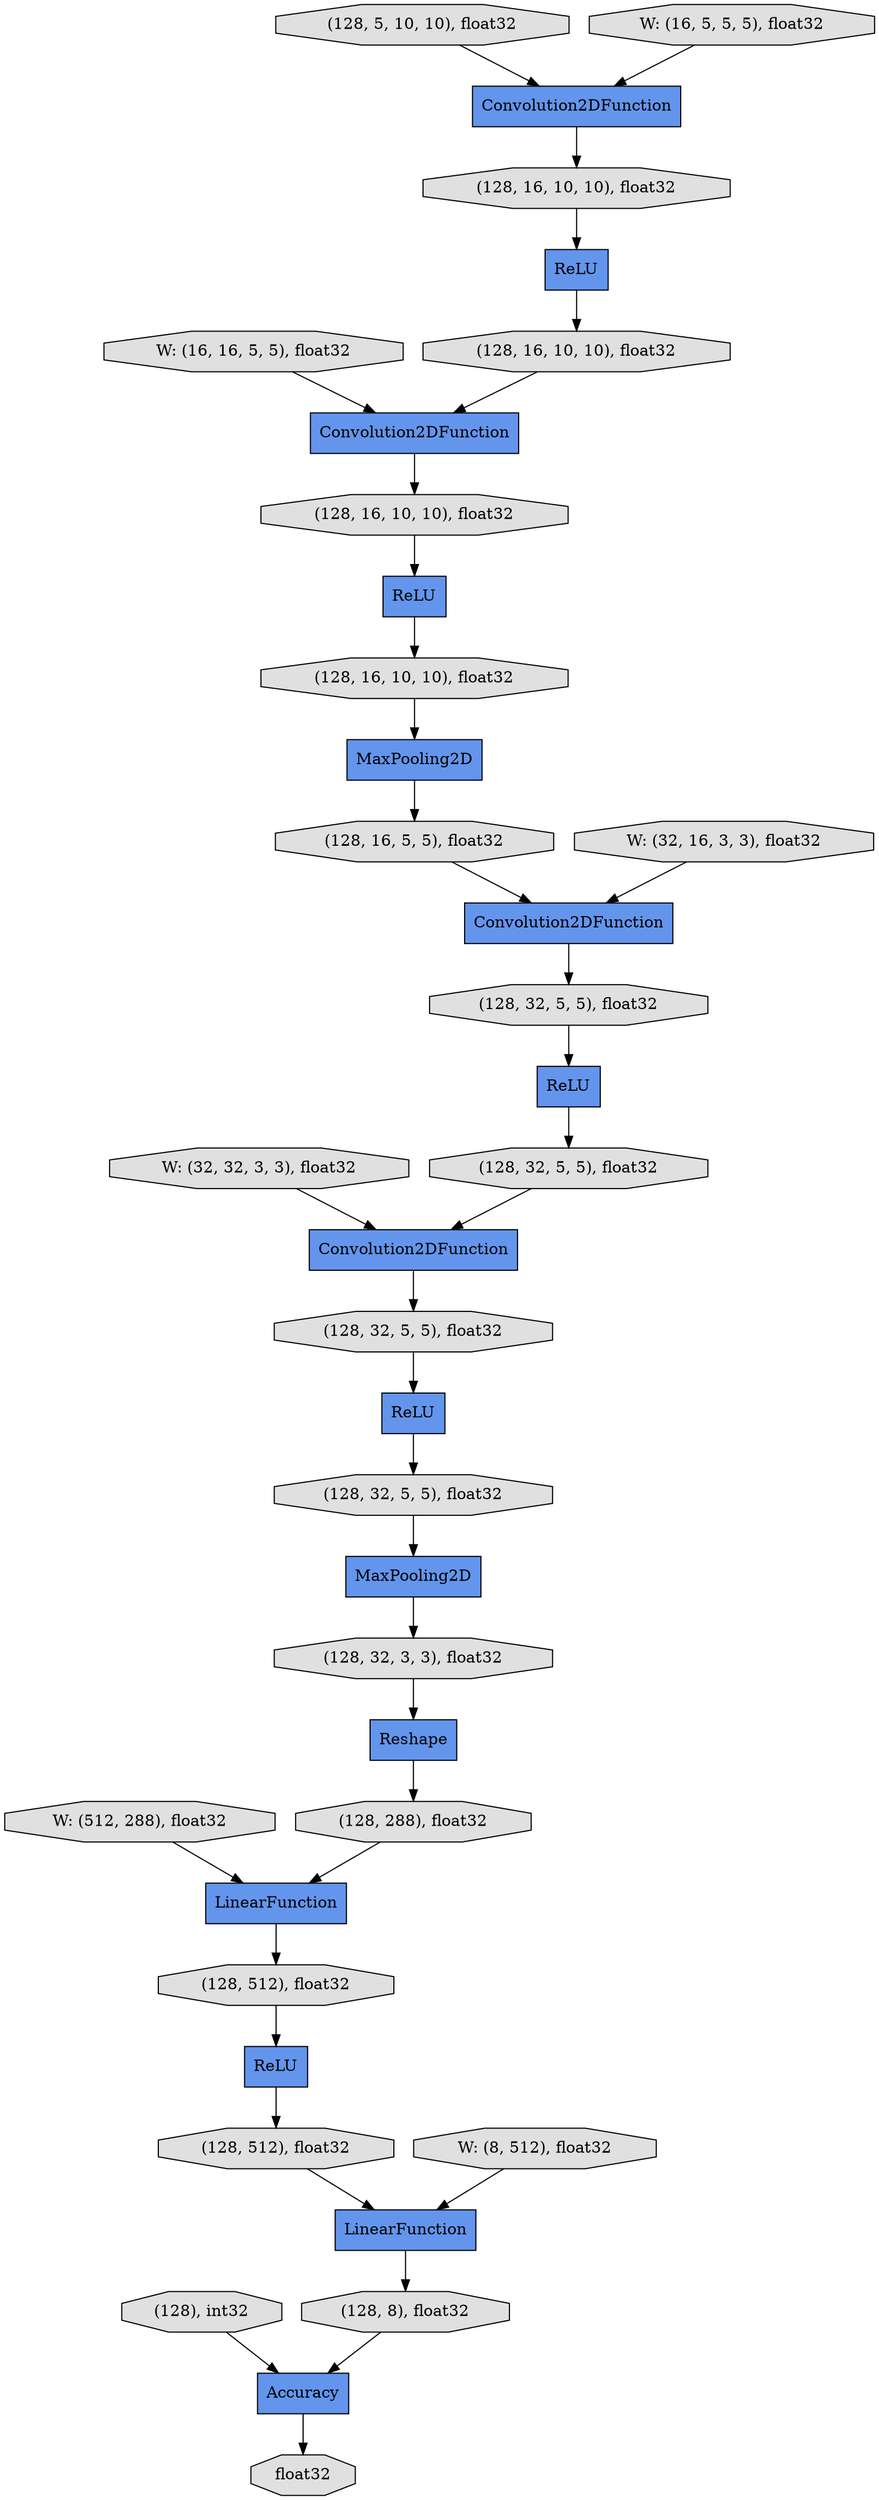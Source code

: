 digraph graphname{rankdir=TB;4432238672 [shape="record",style="filled",fillcolor="#6495ED",label="LinearFunction"];4432238416 [shape="octagon",style="filled",fillcolor="#E0E0E0",label="(128, 512), float32"];4431710352 [shape="octagon",style="filled",fillcolor="#E0E0E0",label="W: (512, 288), float32"];4432236752 [shape="record",style="filled",fillcolor="#6495ED",label="ReLU"];4431744720 [shape="octagon",style="filled",fillcolor="#E0E0E0",label="(128, 32, 5, 5), float32"];4432236816 [shape="record",style="filled",fillcolor="#6495ED",label="MaxPooling2D"];4432236880 [shape="octagon",style="filled",fillcolor="#E0E0E0",label="(128, 32, 5, 5), float32"];4432238992 [shape="octagon",style="filled",fillcolor="#E0E0E0",label="(128), int32"];4431741392 [shape="record",style="filled",fillcolor="#6495ED",label="ReLU"];4432239120 [shape="octagon",style="filled",fillcolor="#E0E0E0",label="float32"];4431708752 [shape="octagon",style="filled",fillcolor="#E0E0E0",label="W: (32, 32, 3, 3), float32"];4431741712 [shape="octagon",style="filled",fillcolor="#E0E0E0",label="(128, 16, 10, 10), float32"];4431741584 [shape="octagon",style="filled",fillcolor="#E0E0E0",label="(128, 5, 10, 10), float32"];4398562000 [shape="octagon",style="filled",fillcolor="#E0E0E0",label="(128, 16, 5, 5), float32"];4431708944 [shape="octagon",style="filled",fillcolor="#E0E0E0",label="W: (32, 16, 3, 3), float32"];4432236688 [shape="record",style="filled",fillcolor="#6495ED",label="Convolution2DFunction"];4432237456 [shape="octagon",style="filled",fillcolor="#E0E0E0",label="(128, 32, 3, 3), float32"];4431742800 [shape="record",style="filled",fillcolor="#6495ED",label="Accuracy"];4431709264 [shape="octagon",style="filled",fillcolor="#E0E0E0",label="W: (16, 16, 5, 5), float32"];4432237072 [shape="octagon",style="filled",fillcolor="#E0E0E0",label="(128, 32, 5, 5), float32"];4432237712 [shape="record",style="filled",fillcolor="#6495ED",label="Reshape"];4431741648 [shape="record",style="filled",fillcolor="#6495ED",label="Convolution2DFunction"];4431742672 [shape="octagon",style="filled",fillcolor="#E0E0E0",label="(128, 16, 10, 10), float32"];4432237840 [shape="record",style="filled",fillcolor="#6495ED",label="ReLU"];4432237904 [shape="octagon",style="filled",fillcolor="#E0E0E0",label="(128, 288), float32"];4431742864 [shape="record",style="filled",fillcolor="#6495ED",label="ReLU"];4431744400 [shape="record",style="filled",fillcolor="#6495ED",label="Convolution2DFunction"];4431741520 [shape="octagon",style="filled",fillcolor="#E0E0E0",label="(128, 16, 10, 10), float32"];4431742544 [shape="record",style="filled",fillcolor="#6495ED",label="MaxPooling2D"];4432238096 [shape="record",style="filled",fillcolor="#6495ED",label="LinearFunction"];4407800016 [shape="octagon",style="filled",fillcolor="#E0E0E0",label="W: (16, 5, 5, 5), float32"];4431744592 [shape="record",style="filled",fillcolor="#6495ED",label="ReLU"];4432238864 [shape="octagon",style="filled",fillcolor="#E0E0E0",label="(128, 8), float32"];4432238288 [shape="octagon",style="filled",fillcolor="#E0E0E0",label="(128, 512), float32"];4431712080 [shape="octagon",style="filled",fillcolor="#E0E0E0",label="W: (8, 512), float32"];4431744912 [shape="octagon",style="filled",fillcolor="#E0E0E0",label="(128, 32, 5, 5), float32"];4431741264 [shape="octagon",style="filled",fillcolor="#E0E0E0",label="(128, 16, 10, 10), float32"];4431742288 [shape="record",style="filled",fillcolor="#6495ED",label="Convolution2DFunction"];4432236752 -> 4432237072;4432238096 -> 4432238288;4431742544 -> 4398562000;4431741264 -> 4431741392;4432238864 -> 4431742800;4431712080 -> 4432238672;4432236880 -> 4432236752;4431708752 -> 4432236688;4407800016 -> 4431741648;4432236688 -> 4432236880;4432237072 -> 4432236816;4431744912 -> 4432236688;4432238288 -> 4432237840;4431741520 -> 4431742288;4432238672 -> 4432238864;4431742288 -> 4431742672;4431708944 -> 4431744400;4431741712 -> 4431742544;4431742672 -> 4431742864;4432237904 -> 4432238096;4432237840 -> 4432238416;4431709264 -> 4431742288;4432237456 -> 4432237712;4431742864 -> 4431741712;4431741584 -> 4431741648;4431710352 -> 4432238096;4431744400 -> 4431744720;4431742800 -> 4432239120;4431744720 -> 4431744592;4431741392 -> 4431741520;4431741648 -> 4431741264;4398562000 -> 4431744400;4431744592 -> 4431744912;4432236816 -> 4432237456;4432237712 -> 4432237904;4432238992 -> 4431742800;4432238416 -> 4432238672;}